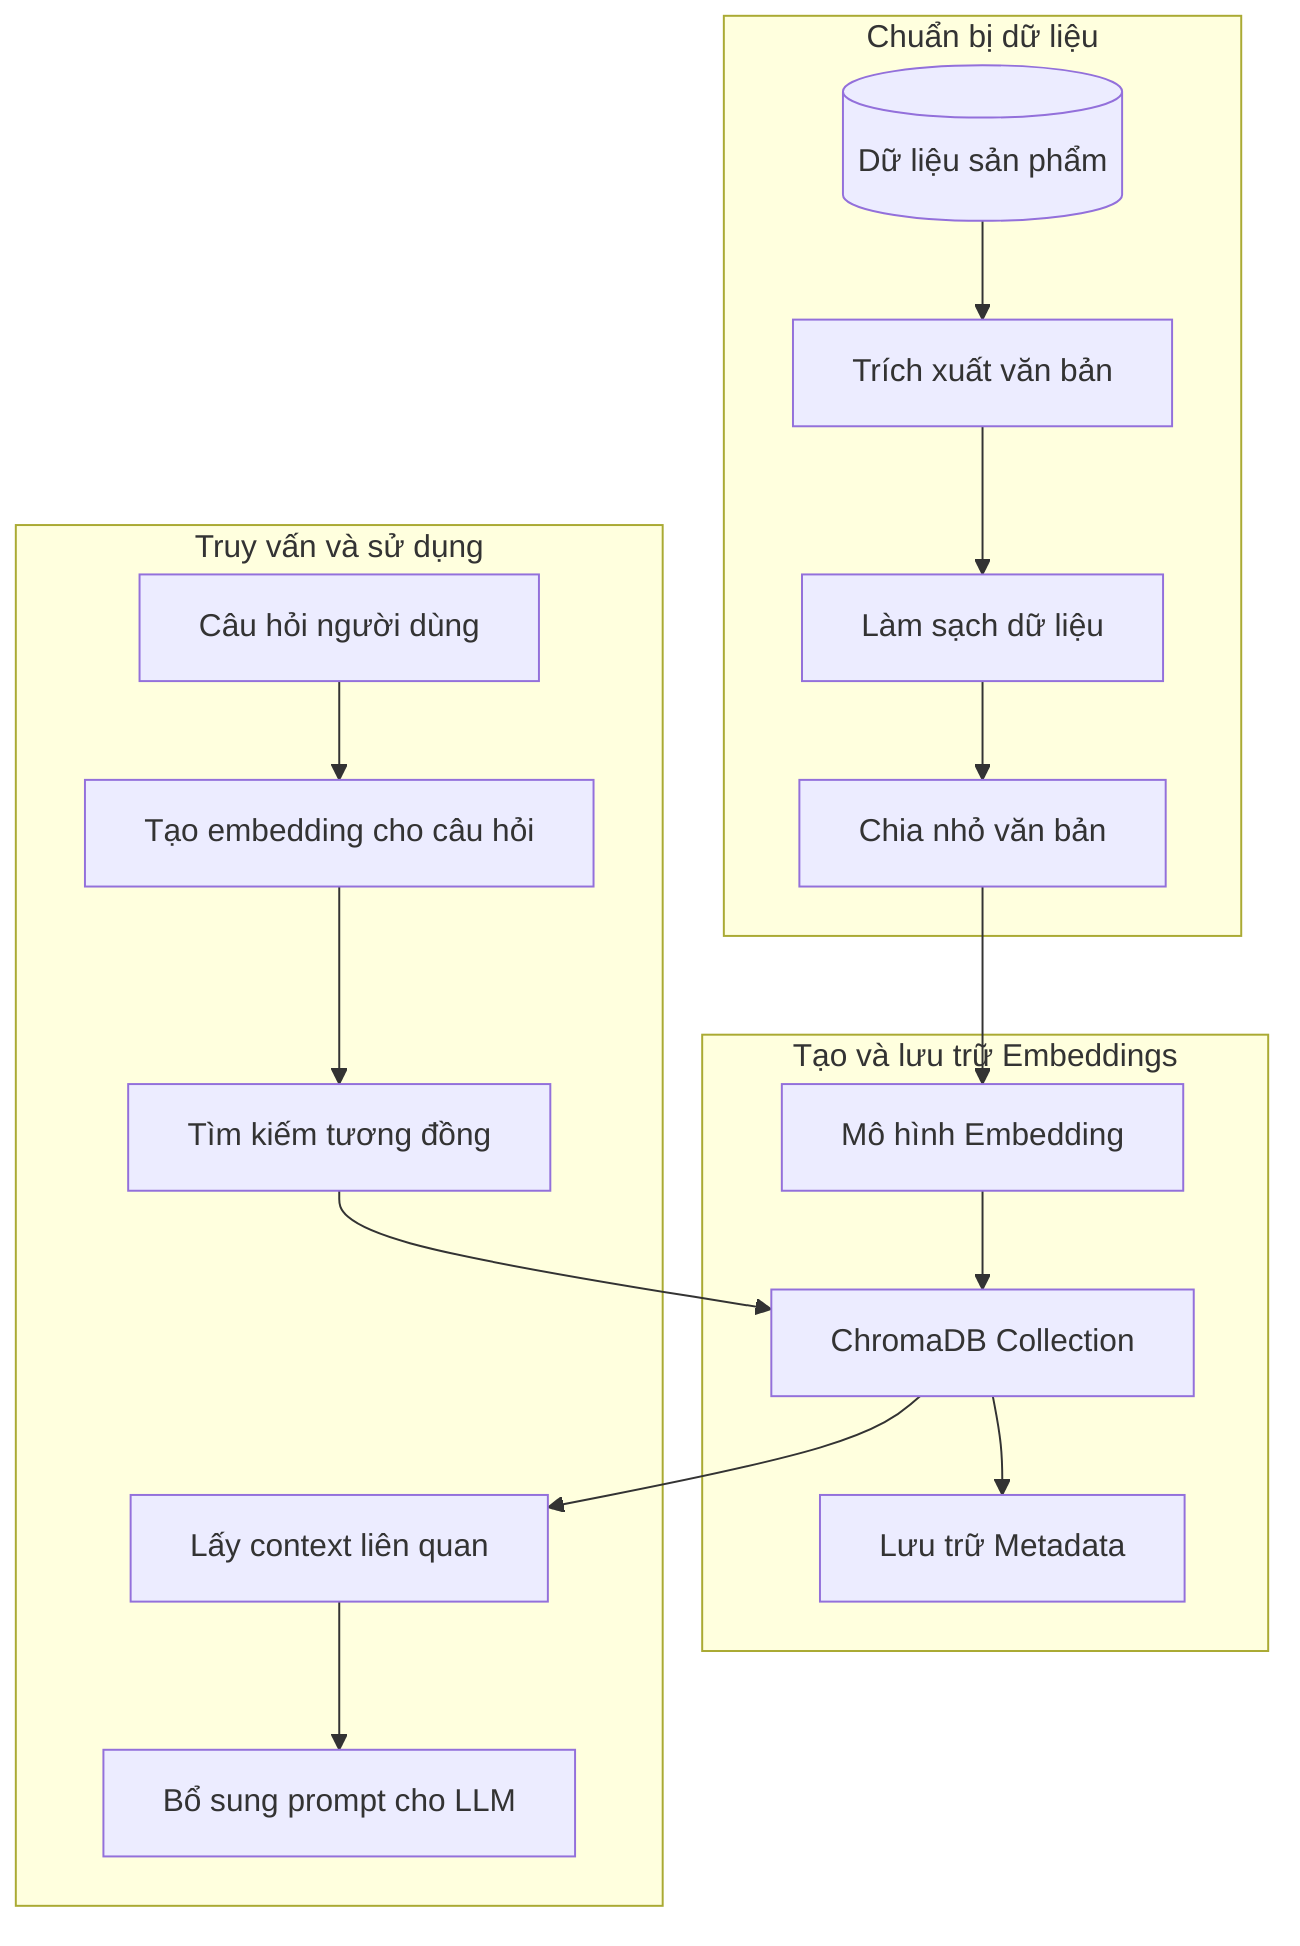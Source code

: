 graph TD
    subgraph "Chuẩn bị dữ liệu"
        ProductData[(Dữ liệu sản phẩm)]
        ExtractText[Trích xuất văn bản]
        TextChunking[Chia nhỏ văn bản]
        CleanData[Làm sạch dữ liệu]
    end
    
    subgraph "Tạo và lưu trữ Embeddings"
        EmbeddingModel[Mô hình Embedding]
        ChromaCollection[ChromaDB Collection]
        MetadataStore[Lưu trữ Metadata]
    end
    
    subgraph "Truy vấn và sử dụng"
        UserQuery[Câu hỏi người dùng]
        QueryEmbedding[Tạo embedding cho câu hỏi]
        SimilaritySearch[Tìm kiếm tương đồng]
        RetrieveContext[Lấy context liên quan]
        EnhancePrompt[Bổ sung prompt cho LLM]
    end
    
    ProductData --> ExtractText
    ExtractText --> CleanData
    CleanData --> TextChunking
    
    TextChunking --> EmbeddingModel
    EmbeddingModel --> ChromaCollection
    ChromaCollection --> MetadataStore
    
    UserQuery --> QueryEmbedding
    QueryEmbedding --> SimilaritySearch
    SimilaritySearch --> ChromaCollection
    ChromaCollection --> RetrieveContext
    RetrieveContext --> EnhancePrompt